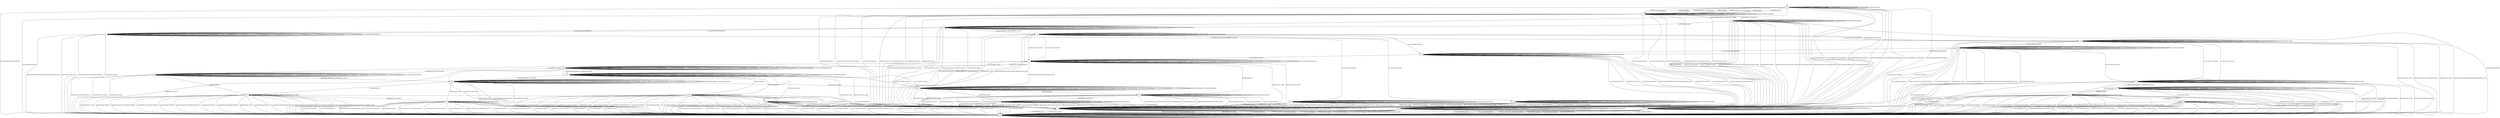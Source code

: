 digraph h6 {
s0 [label="s0"];
s1 [label="s1"];
s2 [label="s2"];
s3 [label="s3"];
s4 [label="s4"];
s5 [label="s5"];
s6 [label="s6"];
s7 [label="s7"];
s8 [label="s8"];
s9 [label="s9"];
s10 [label="s10"];
s11 [label="s11"];
s12 [label="s12"];
s13 [label="s13"];
s14 [label="s14"];
s15 [label="s15"];
s16 [label="s16"];
s17 [label="s17"];
s18 [label="s18"];
s19 [label="s19"];
s20 [label="s20"];
s21 [label="s21"];
s22 [label="s22"];
s23 [label="s23"];
s24 [label="s24"];
s25 [label="s25"];
s26 [label="s26"];
s27 [label="s27"];
s28 [label="s28"];
s29 [label="s29"];
s30 [label="s30"];
s0 -> s1 [label="DISCONNECT/KEXINIT"];
s0 -> s2 [label="KEXINIT/KEXINIT"];
s0 -> s2 [label="SERVICE_REQUEST_AUTH/KEXINIT"];
s0 -> s0 [label="CH_WINDOW_ADJUST/CH_NONE"];
s0 -> s2 [label="DEBUG/KEXINIT"];
s0 -> s1 [label="UA_PK_OK/KEXINIT+DISCONNECT"];
s0 -> s2 [label="SERVICE_REQUEST_CONN/KEXINIT"];
s0 -> s1 [label="UA_NONE/KEXINIT+DISCONNECT"];
s0 -> s0 [label="CH_EXTENDED_DATA/CH_NONE"];
s0 -> s1 [label="NEWKEYS/KEXINIT"];
s0 -> s1 [label="UA_PK_NOK/KEXINIT+DISCONNECT"];
s0 -> s3 [label="CH_OPEN/KEXINIT+DISCONNECT"];
s0 -> s0 [label="CH_CLOSE/CH_NONE"];
s0 -> s0 [label="CH_REQUEST_PTY/CH_NONE"];
s0 -> s2 [label="KEX30/KEXINIT"];
s0 -> s2 [label="IGNORE/KEXINIT"];
s0 -> s0 [label="CH_EOF/CH_NONE"];
s0 -> s0 [label="CH_DATA/CH_NONE"];
s0 -> s2 [label="UNIMPLEMENTED/KEXINIT"];
s0 -> s1 [label="UA_PW_OK/KEXINIT+DISCONNECT"];
s0 -> s1 [label="UA_PW_NOK/KEXINIT+DISCONNECT"];
s0 -> s4 [label="REKEY/KEXINIT|KEX31+NEWKEYS|NO_RESP"];
s1 -> s1 [label="DISCONNECT/NO_CONN"];
s1 -> s1 [label="KEXINIT/NO_CONN"];
s1 -> s1 [label="SERVICE_REQUEST_AUTH/NO_CONN"];
s1 -> s1 [label="CH_WINDOW_ADJUST/CH_NONE"];
s1 -> s1 [label="DEBUG/NO_CONN"];
s1 -> s1 [label="UA_PK_OK/NO_CONN"];
s1 -> s1 [label="SERVICE_REQUEST_CONN/NO_CONN"];
s1 -> s1 [label="UA_NONE/NO_CONN"];
s1 -> s1 [label="CH_EXTENDED_DATA/CH_NONE"];
s1 -> s1 [label="NEWKEYS/NO_CONN"];
s1 -> s1 [label="UA_PK_NOK/NO_CONN"];
s1 -> s3 [label="CH_OPEN/NO_CONN"];
s1 -> s1 [label="CH_CLOSE/CH_NONE"];
s1 -> s1 [label="CH_REQUEST_PTY/CH_NONE"];
s1 -> s1 [label="KEX30/NO_CONN"];
s1 -> s1 [label="IGNORE/NO_CONN"];
s1 -> s1 [label="CH_EOF/CH_NONE"];
s1 -> s1 [label="CH_DATA/CH_NONE"];
s1 -> s1 [label="UNIMPLEMENTED/NO_CONN"];
s1 -> s1 [label="UA_PW_OK/NO_CONN"];
s1 -> s1 [label="UA_PW_NOK/NO_CONN"];
s1 -> s1 [label="REKEY/NO_CONN|NO_CONN|NO_CONN"];
s2 -> s1 [label="DISCONNECT/NO_CONN"];
s2 -> s1 [label="KEXINIT/DISCONNECT"];
s2 -> s1 [label="SERVICE_REQUEST_AUTH/DISCONNECT"];
s2 -> s2 [label="CH_WINDOW_ADJUST/CH_NONE"];
s2 -> s2 [label="DEBUG/NO_RESP"];
s2 -> s1 [label="UA_PK_OK/DISCONNECT"];
s2 -> s1 [label="SERVICE_REQUEST_CONN/DISCONNECT"];
s2 -> s1 [label="UA_NONE/DISCONNECT"];
s2 -> s2 [label="CH_EXTENDED_DATA/CH_NONE"];
s2 -> s1 [label="NEWKEYS/NO_CONN"];
s2 -> s1 [label="UA_PK_NOK/DISCONNECT"];
s2 -> s3 [label="CH_OPEN/DISCONNECT"];
s2 -> s2 [label="CH_CLOSE/CH_NONE"];
s2 -> s2 [label="CH_REQUEST_PTY/CH_NONE"];
s2 -> s5 [label="KEX30/KEX31+NEWKEYS"];
s2 -> s2 [label="IGNORE/NO_RESP"];
s2 -> s2 [label="CH_EOF/CH_NONE"];
s2 -> s2 [label="CH_DATA/CH_NONE"];
s2 -> s2 [label="UNIMPLEMENTED/NO_RESP"];
s2 -> s1 [label="UA_PW_OK/DISCONNECT"];
s2 -> s1 [label="UA_PW_NOK/DISCONNECT"];
s2 -> s1 [label="REKEY/DISCONNECT|NO_CONN|NO_CONN"];
s3 -> s3 [label="DISCONNECT/NO_CONN"];
s3 -> s3 [label="KEXINIT/NO_CONN"];
s3 -> s3 [label="SERVICE_REQUEST_AUTH/NO_CONN"];
s3 -> s3 [label="CH_WINDOW_ADJUST/NO_CONN"];
s3 -> s3 [label="DEBUG/NO_CONN"];
s3 -> s3 [label="UA_PK_OK/NO_CONN"];
s3 -> s3 [label="SERVICE_REQUEST_CONN/NO_CONN"];
s3 -> s3 [label="UA_NONE/NO_CONN"];
s3 -> s3 [label="CH_EXTENDED_DATA/NO_CONN"];
s3 -> s3 [label="NEWKEYS/NO_CONN"];
s3 -> s3 [label="UA_PK_NOK/NO_CONN"];
s3 -> s3 [label="CH_OPEN/CH_MAX"];
s3 -> s1 [label="CH_CLOSE/NO_CONN"];
s3 -> s3 [label="CH_REQUEST_PTY/NO_CONN"];
s3 -> s3 [label="KEX30/NO_CONN"];
s3 -> s3 [label="IGNORE/NO_CONN"];
s3 -> s3 [label="CH_EOF/NO_CONN"];
s3 -> s3 [label="CH_DATA/NO_CONN"];
s3 -> s3 [label="UNIMPLEMENTED/NO_CONN"];
s3 -> s3 [label="UA_PW_OK/NO_CONN"];
s3 -> s3 [label="UA_PW_NOK/NO_CONN"];
s3 -> s3 [label="REKEY/NO_CONN|NO_CONN|NO_CONN"];
s4 -> s1 [label="DISCONNECT/NO_CONN"];
s4 -> s4 [label="KEXINIT/UNIMPLEMENTED"];
s4 -> s6 [label="SERVICE_REQUEST_AUTH/SERVICE_ACCEPT"];
s4 -> s4 [label="CH_WINDOW_ADJUST/CH_NONE"];
s4 -> s4 [label="DEBUG/NO_RESP"];
s4 -> s4 [label="UA_PK_OK/UNIMPLEMENTED"];
s4 -> s1 [label="SERVICE_REQUEST_CONN/DISCONNECT"];
s4 -> s4 [label="UA_NONE/UNIMPLEMENTED"];
s4 -> s4 [label="CH_EXTENDED_DATA/CH_NONE"];
s4 -> s1 [label="NEWKEYS/NO_CONN"];
s4 -> s4 [label="UA_PK_NOK/UNIMPLEMENTED"];
s4 -> s7 [label="CH_OPEN/UNIMPLEMENTED"];
s4 -> s4 [label="CH_CLOSE/CH_NONE"];
s4 -> s4 [label="CH_REQUEST_PTY/CH_NONE"];
s4 -> s4 [label="KEX30/UNIMPLEMENTED"];
s4 -> s4 [label="IGNORE/NO_RESP"];
s4 -> s4 [label="CH_EOF/CH_NONE"];
s4 -> s4 [label="CH_DATA/CH_NONE"];
s4 -> s4 [label="UNIMPLEMENTED/NO_RESP"];
s4 -> s4 [label="UA_PW_OK/UNIMPLEMENTED"];
s4 -> s4 [label="UA_PW_NOK/UNIMPLEMENTED"];
s4 -> s1 [label="REKEY/UNIMPLEMENTED|UNIMPLEMENTED|NO_CONN"];
s5 -> s1 [label="DISCONNECT/NO_CONN"];
s5 -> s1 [label="KEXINIT/DISCONNECT"];
s5 -> s1 [label="SERVICE_REQUEST_AUTH/DISCONNECT"];
s5 -> s5 [label="CH_WINDOW_ADJUST/CH_NONE"];
s5 -> s5 [label="DEBUG/NO_RESP"];
s5 -> s1 [label="UA_PK_OK/DISCONNECT"];
s5 -> s1 [label="SERVICE_REQUEST_CONN/DISCONNECT"];
s5 -> s1 [label="UA_NONE/DISCONNECT"];
s5 -> s5 [label="CH_EXTENDED_DATA/CH_NONE"];
s5 -> s4 [label="NEWKEYS/NO_RESP"];
s5 -> s1 [label="UA_PK_NOK/DISCONNECT"];
s5 -> s3 [label="CH_OPEN/DISCONNECT"];
s5 -> s5 [label="CH_CLOSE/CH_NONE"];
s5 -> s5 [label="CH_REQUEST_PTY/CH_NONE"];
s5 -> s1 [label="KEX30/DISCONNECT"];
s5 -> s5 [label="IGNORE/NO_RESP"];
s5 -> s5 [label="CH_EOF/CH_NONE"];
s5 -> s5 [label="CH_DATA/CH_NONE"];
s5 -> s5 [label="UNIMPLEMENTED/NO_RESP"];
s5 -> s1 [label="UA_PW_OK/DISCONNECT"];
s5 -> s1 [label="UA_PW_NOK/DISCONNECT"];
s5 -> s1 [label="REKEY/DISCONNECT|NO_CONN|NO_CONN"];
s6 -> s1 [label="DISCONNECT/NO_CONN"];
s6 -> s6 [label="KEXINIT/UNIMPLEMENTED"];
s6 -> s6 [label="SERVICE_REQUEST_AUTH/SERVICE_ACCEPT"];
s6 -> s6 [label="CH_WINDOW_ADJUST/CH_NONE"];
s6 -> s6 [label="DEBUG/NO_RESP"];
s6 -> s8 [label="UA_PK_OK/UA_SUCCESS"];
s6 -> s1 [label="SERVICE_REQUEST_CONN/DISCONNECT"];
s6 -> s9 [label="UA_NONE/UA_FAILURE"];
s6 -> s6 [label="CH_EXTENDED_DATA/CH_NONE"];
s6 -> s1 [label="NEWKEYS/NO_CONN"];
s6 -> s10 [label="UA_PK_NOK/UA_FAILURE"];
s6 -> s11 [label="CH_OPEN/UNIMPLEMENTED"];
s6 -> s6 [label="CH_CLOSE/CH_NONE"];
s6 -> s6 [label="CH_REQUEST_PTY/CH_NONE"];
s6 -> s6 [label="KEX30/UNIMPLEMENTED"];
s6 -> s6 [label="IGNORE/NO_RESP"];
s6 -> s6 [label="CH_EOF/CH_NONE"];
s6 -> s6 [label="CH_DATA/CH_NONE"];
s6 -> s6 [label="UNIMPLEMENTED/NO_RESP"];
s6 -> s8 [label="UA_PW_OK/UA_SUCCESS"];
s6 -> s12 [label="UA_PW_NOK/UA_FAILURE"];
s6 -> s1 [label="REKEY/UNIMPLEMENTED|UNIMPLEMENTED|NO_CONN"];
s7 -> s3 [label="DISCONNECT/NO_CONN"];
s7 -> s7 [label="KEXINIT/UNIMPLEMENTED"];
s7 -> s11 [label="SERVICE_REQUEST_AUTH/SERVICE_ACCEPT"];
s7 -> s7 [label="CH_WINDOW_ADJUST/UNIMPLEMENTED"];
s7 -> s7 [label="DEBUG/NO_RESP"];
s7 -> s7 [label="UA_PK_OK/UNIMPLEMENTED"];
s7 -> s3 [label="SERVICE_REQUEST_CONN/DISCONNECT"];
s7 -> s7 [label="UA_NONE/UNIMPLEMENTED"];
s7 -> s7 [label="CH_EXTENDED_DATA/UNIMPLEMENTED"];
s7 -> s3 [label="NEWKEYS/NO_CONN"];
s7 -> s7 [label="UA_PK_NOK/UNIMPLEMENTED"];
s7 -> s7 [label="CH_OPEN/CH_MAX"];
s7 -> s4 [label="CH_CLOSE/UNIMPLEMENTED"];
s7 -> s7 [label="CH_REQUEST_PTY/UNIMPLEMENTED"];
s7 -> s7 [label="KEX30/UNIMPLEMENTED"];
s7 -> s7 [label="IGNORE/NO_RESP"];
s7 -> s7 [label="CH_EOF/UNIMPLEMENTED"];
s7 -> s7 [label="CH_DATA/UNIMPLEMENTED"];
s7 -> s7 [label="UNIMPLEMENTED/NO_RESP"];
s7 -> s7 [label="UA_PW_OK/UNIMPLEMENTED"];
s7 -> s7 [label="UA_PW_NOK/UNIMPLEMENTED"];
s7 -> s3 [label="REKEY/UNIMPLEMENTED|UNIMPLEMENTED|NO_CONN"];
s8 -> s1 [label="DISCONNECT/NO_CONN"];
s8 -> s25 [label="KEXINIT/KEXINIT"];
s8 -> s8 [label="SERVICE_REQUEST_AUTH/UNIMPLEMENTED"];
s8 -> s8 [label="CH_WINDOW_ADJUST/CH_NONE"];
s8 -> s8 [label="DEBUG/NO_RESP"];
s8 -> s8 [label="UA_PK_OK/UNIMPLEMENTED"];
s8 -> s8 [label="SERVICE_REQUEST_CONN/UNIMPLEMENTED"];
s8 -> s8 [label="UA_NONE/UNIMPLEMENTED"];
s8 -> s8 [label="CH_EXTENDED_DATA/CH_NONE"];
s8 -> s1 [label="NEWKEYS/NO_CONN"];
s8 -> s8 [label="UA_PK_NOK/UNIMPLEMENTED"];
s8 -> s13 [label="CH_OPEN/CH_OPEN_SUCCESS"];
s8 -> s8 [label="CH_CLOSE/CH_NONE"];
s8 -> s8 [label="CH_REQUEST_PTY/CH_NONE"];
s8 -> s8 [label="KEX30/UNIMPLEMENTED"];
s8 -> s8 [label="IGNORE/NO_RESP"];
s8 -> s8 [label="CH_EOF/CH_NONE"];
s8 -> s8 [label="CH_DATA/CH_NONE"];
s8 -> s8 [label="UNIMPLEMENTED/NO_RESP"];
s8 -> s8 [label="UA_PW_OK/UNIMPLEMENTED"];
s8 -> s8 [label="UA_PW_NOK/UNIMPLEMENTED"];
s8 -> s14 [label="REKEY/KEXINIT|KEX31+NEWKEYS|NO_RESP"];
s9 -> s1 [label="DISCONNECT/NO_CONN"];
s9 -> s9 [label="KEXINIT/UNIMPLEMENTED"];
s9 -> s9 [label="SERVICE_REQUEST_AUTH/SERVICE_ACCEPT"];
s9 -> s9 [label="CH_WINDOW_ADJUST/CH_NONE"];
s9 -> s9 [label="DEBUG/NO_RESP"];
s9 -> s1 [label="UA_PK_OK/DISCONNECT"];
s9 -> s1 [label="SERVICE_REQUEST_CONN/DISCONNECT"];
s9 -> s9 [label="UA_NONE/UA_FAILURE"];
s9 -> s9 [label="CH_EXTENDED_DATA/CH_NONE"];
s9 -> s1 [label="NEWKEYS/NO_CONN"];
s9 -> s1 [label="UA_PK_NOK/DISCONNECT"];
s9 -> s15 [label="CH_OPEN/UNIMPLEMENTED"];
s9 -> s9 [label="CH_CLOSE/CH_NONE"];
s9 -> s9 [label="CH_REQUEST_PTY/CH_NONE"];
s9 -> s9 [label="KEX30/UNIMPLEMENTED"];
s9 -> s9 [label="IGNORE/NO_RESP"];
s9 -> s9 [label="CH_EOF/CH_NONE"];
s9 -> s9 [label="CH_DATA/CH_NONE"];
s9 -> s9 [label="UNIMPLEMENTED/NO_RESP"];
s9 -> s1 [label="UA_PW_OK/DISCONNECT"];
s9 -> s1 [label="UA_PW_NOK/DISCONNECT"];
s9 -> s1 [label="REKEY/UNIMPLEMENTED|UNIMPLEMENTED|NO_CONN"];
s10 -> s1 [label="DISCONNECT/NO_CONN"];
s10 -> s10 [label="KEXINIT/UNIMPLEMENTED"];
s10 -> s10 [label="SERVICE_REQUEST_AUTH/SERVICE_ACCEPT"];
s10 -> s10 [label="CH_WINDOW_ADJUST/CH_NONE"];
s10 -> s10 [label="DEBUG/NO_RESP"];
s10 -> s1 [label="UA_PK_OK/DISCONNECT"];
s10 -> s1 [label="SERVICE_REQUEST_CONN/DISCONNECT"];
s10 -> s1 [label="UA_NONE/DISCONNECT"];
s10 -> s10 [label="CH_EXTENDED_DATA/CH_NONE"];
s10 -> s1 [label="NEWKEYS/NO_CONN"];
s10 -> s10 [label="UA_PK_NOK/UA_FAILURE"];
s10 -> s16 [label="CH_OPEN/UNIMPLEMENTED"];
s10 -> s10 [label="CH_CLOSE/CH_NONE"];
s10 -> s10 [label="CH_REQUEST_PTY/CH_NONE"];
s10 -> s10 [label="KEX30/UNIMPLEMENTED"];
s10 -> s10 [label="IGNORE/NO_RESP"];
s10 -> s10 [label="CH_EOF/CH_NONE"];
s10 -> s10 [label="CH_DATA/CH_NONE"];
s10 -> s10 [label="UNIMPLEMENTED/NO_RESP"];
s10 -> s1 [label="UA_PW_OK/DISCONNECT"];
s10 -> s1 [label="UA_PW_NOK/DISCONNECT"];
s10 -> s1 [label="REKEY/UNIMPLEMENTED|UNIMPLEMENTED|NO_CONN"];
s11 -> s3 [label="DISCONNECT/NO_CONN"];
s11 -> s11 [label="KEXINIT/UNIMPLEMENTED"];
s11 -> s11 [label="SERVICE_REQUEST_AUTH/SERVICE_ACCEPT"];
s11 -> s11 [label="CH_WINDOW_ADJUST/UNIMPLEMENTED"];
s11 -> s11 [label="DEBUG/NO_RESP"];
s11 -> s17 [label="UA_PK_OK/UA_SUCCESS"];
s11 -> s3 [label="SERVICE_REQUEST_CONN/DISCONNECT"];
s11 -> s15 [label="UA_NONE/UA_FAILURE"];
s11 -> s11 [label="CH_EXTENDED_DATA/UNIMPLEMENTED"];
s11 -> s3 [label="NEWKEYS/NO_CONN"];
s11 -> s16 [label="UA_PK_NOK/UA_FAILURE"];
s11 -> s11 [label="CH_OPEN/CH_MAX"];
s11 -> s6 [label="CH_CLOSE/UNIMPLEMENTED"];
s11 -> s11 [label="CH_REQUEST_PTY/UNIMPLEMENTED"];
s11 -> s11 [label="KEX30/UNIMPLEMENTED"];
s11 -> s11 [label="IGNORE/NO_RESP"];
s11 -> s11 [label="CH_EOF/UNIMPLEMENTED"];
s11 -> s11 [label="CH_DATA/UNIMPLEMENTED"];
s11 -> s11 [label="UNIMPLEMENTED/NO_RESP"];
s11 -> s17 [label="UA_PW_OK/UA_SUCCESS"];
s11 -> s18 [label="UA_PW_NOK/UA_FAILURE"];
s11 -> s3 [label="REKEY/UNIMPLEMENTED|UNIMPLEMENTED|NO_CONN"];
s12 -> s1 [label="DISCONNECT/NO_CONN"];
s12 -> s12 [label="KEXINIT/UNIMPLEMENTED"];
s12 -> s12 [label="SERVICE_REQUEST_AUTH/SERVICE_ACCEPT"];
s12 -> s12 [label="CH_WINDOW_ADJUST/CH_NONE"];
s12 -> s12 [label="DEBUG/NO_RESP"];
s12 -> s1 [label="UA_PK_OK/DISCONNECT"];
s12 -> s1 [label="SERVICE_REQUEST_CONN/DISCONNECT"];
s12 -> s1 [label="UA_NONE/DISCONNECT"];
s12 -> s12 [label="CH_EXTENDED_DATA/CH_NONE"];
s12 -> s1 [label="NEWKEYS/NO_CONN"];
s12 -> s1 [label="UA_PK_NOK/DISCONNECT"];
s12 -> s18 [label="CH_OPEN/UNIMPLEMENTED"];
s12 -> s12 [label="CH_CLOSE/CH_NONE"];
s12 -> s12 [label="CH_REQUEST_PTY/CH_NONE"];
s12 -> s12 [label="KEX30/UNIMPLEMENTED"];
s12 -> s12 [label="IGNORE/NO_RESP"];
s12 -> s12 [label="CH_EOF/CH_NONE"];
s12 -> s12 [label="CH_DATA/CH_NONE"];
s12 -> s12 [label="UNIMPLEMENTED/NO_RESP"];
s12 -> s8 [label="UA_PW_OK/UA_SUCCESS"];
s12 -> s12 [label="UA_PW_NOK/UA_FAILURE"];
s12 -> s1 [label="REKEY/UNIMPLEMENTED|UNIMPLEMENTED|NO_CONN"];
s13 -> s3 [label="DISCONNECT/NO_CONN"];
s13 -> s19 [label="KEXINIT/KEXINIT"];
s13 -> s13 [label="SERVICE_REQUEST_AUTH/UNIMPLEMENTED"];
s13 -> s13 [label="CH_WINDOW_ADJUST/NO_RESP"];
s13 -> s13 [label="DEBUG/NO_RESP"];
s13 -> s13 [label="UA_PK_OK/UNIMPLEMENTED"];
s13 -> s13 [label="SERVICE_REQUEST_CONN/UNIMPLEMENTED"];
s13 -> s13 [label="UA_NONE/UNIMPLEMENTED"];
s13 -> s13 [label="CH_EXTENDED_DATA/NO_RESP"];
s13 -> s3 [label="NEWKEYS/NO_CONN"];
s13 -> s13 [label="UA_PK_NOK/UNIMPLEMENTED"];
s13 -> s13 [label="CH_OPEN/CH_MAX"];
s13 -> s8 [label="CH_CLOSE/CH_CLOSE"];
s13 -> s20 [label="CH_REQUEST_PTY/CH_SUCCESS"];
s13 -> s13 [label="KEX30/UNIMPLEMENTED"];
s13 -> s13 [label="IGNORE/NO_RESP"];
s13 -> s13 [label="CH_EOF/NO_RESP"];
s13 -> s13 [label="CH_DATA/NO_RESP"];
s13 -> s13 [label="UNIMPLEMENTED/NO_RESP"];
s13 -> s13 [label="UA_PW_OK/UNIMPLEMENTED"];
s13 -> s13 [label="UA_PW_NOK/UNIMPLEMENTED"];
s13 -> s21 [label="REKEY/KEXINIT|KEX31+NEWKEYS|NO_RESP"];
s14 -> s1 [label="DISCONNECT/NO_CONN"];
s14 -> s25 [label="KEXINIT/KEXINIT"];
s14 -> s14 [label="SERVICE_REQUEST_AUTH/NO_RESP"];
s14 -> s14 [label="CH_WINDOW_ADJUST/CH_NONE"];
s14 -> s14 [label="DEBUG/NO_RESP"];
s14 -> s14 [label="UA_PK_OK/UNIMPLEMENTED"];
s14 -> s14 [label="SERVICE_REQUEST_CONN/NO_RESP"];
s14 -> s14 [label="UA_NONE/UNIMPLEMENTED"];
s14 -> s14 [label="CH_EXTENDED_DATA/CH_NONE"];
s14 -> s1 [label="NEWKEYS/NO_CONN"];
s14 -> s14 [label="UA_PK_NOK/UNIMPLEMENTED"];
s14 -> s21 [label="CH_OPEN/CH_OPEN_SUCCESS"];
s14 -> s14 [label="CH_CLOSE/CH_NONE"];
s14 -> s14 [label="CH_REQUEST_PTY/CH_NONE"];
s14 -> s14 [label="KEX30/NO_RESP"];
s14 -> s14 [label="IGNORE/NO_RESP"];
s14 -> s14 [label="CH_EOF/CH_NONE"];
s14 -> s14 [label="CH_DATA/CH_NONE"];
s14 -> s14 [label="UNIMPLEMENTED/NO_RESP"];
s14 -> s14 [label="UA_PW_OK/UNIMPLEMENTED"];
s14 -> s14 [label="UA_PW_NOK/UNIMPLEMENTED"];
s14 -> s14 [label="REKEY/KEXINIT|KEX31+NEWKEYS|NO_RESP"];
s15 -> s3 [label="DISCONNECT/NO_CONN"];
s15 -> s15 [label="KEXINIT/UNIMPLEMENTED"];
s15 -> s15 [label="SERVICE_REQUEST_AUTH/SERVICE_ACCEPT"];
s15 -> s15 [label="CH_WINDOW_ADJUST/UNIMPLEMENTED"];
s15 -> s15 [label="DEBUG/NO_RESP"];
s15 -> s3 [label="UA_PK_OK/DISCONNECT"];
s15 -> s3 [label="SERVICE_REQUEST_CONN/DISCONNECT"];
s15 -> s15 [label="UA_NONE/UA_FAILURE"];
s15 -> s15 [label="CH_EXTENDED_DATA/UNIMPLEMENTED"];
s15 -> s3 [label="NEWKEYS/NO_CONN"];
s15 -> s3 [label="UA_PK_NOK/DISCONNECT"];
s15 -> s15 [label="CH_OPEN/CH_MAX"];
s15 -> s9 [label="CH_CLOSE/UNIMPLEMENTED"];
s15 -> s15 [label="CH_REQUEST_PTY/UNIMPLEMENTED"];
s15 -> s15 [label="KEX30/UNIMPLEMENTED"];
s15 -> s15 [label="IGNORE/NO_RESP"];
s15 -> s15 [label="CH_EOF/UNIMPLEMENTED"];
s15 -> s15 [label="CH_DATA/UNIMPLEMENTED"];
s15 -> s15 [label="UNIMPLEMENTED/NO_RESP"];
s15 -> s3 [label="UA_PW_OK/DISCONNECT"];
s15 -> s3 [label="UA_PW_NOK/DISCONNECT"];
s15 -> s3 [label="REKEY/UNIMPLEMENTED|UNIMPLEMENTED|NO_CONN"];
s16 -> s3 [label="DISCONNECT/NO_CONN"];
s16 -> s16 [label="KEXINIT/UNIMPLEMENTED"];
s16 -> s16 [label="SERVICE_REQUEST_AUTH/SERVICE_ACCEPT"];
s16 -> s16 [label="CH_WINDOW_ADJUST/UNIMPLEMENTED"];
s16 -> s16 [label="DEBUG/NO_RESP"];
s16 -> s3 [label="UA_PK_OK/DISCONNECT"];
s16 -> s3 [label="SERVICE_REQUEST_CONN/DISCONNECT"];
s16 -> s3 [label="UA_NONE/DISCONNECT"];
s16 -> s16 [label="CH_EXTENDED_DATA/UNIMPLEMENTED"];
s16 -> s3 [label="NEWKEYS/NO_CONN"];
s16 -> s16 [label="UA_PK_NOK/UA_FAILURE"];
s16 -> s16 [label="CH_OPEN/CH_MAX"];
s16 -> s10 [label="CH_CLOSE/UNIMPLEMENTED"];
s16 -> s16 [label="CH_REQUEST_PTY/UNIMPLEMENTED"];
s16 -> s16 [label="KEX30/UNIMPLEMENTED"];
s16 -> s16 [label="IGNORE/NO_RESP"];
s16 -> s16 [label="CH_EOF/UNIMPLEMENTED"];
s16 -> s16 [label="CH_DATA/UNIMPLEMENTED"];
s16 -> s16 [label="UNIMPLEMENTED/NO_RESP"];
s16 -> s3 [label="UA_PW_OK/DISCONNECT"];
s16 -> s3 [label="UA_PW_NOK/DISCONNECT"];
s16 -> s3 [label="REKEY/UNIMPLEMENTED|UNIMPLEMENTED|NO_CONN"];
s17 -> s3 [label="DISCONNECT/NO_CONN"];
s17 -> s27 [label="KEXINIT/KEXINIT"];
s17 -> s17 [label="SERVICE_REQUEST_AUTH/UNIMPLEMENTED"];
s17 -> s17 [label="CH_WINDOW_ADJUST/NO_RESP"];
s17 -> s17 [label="DEBUG/NO_RESP"];
s17 -> s17 [label="UA_PK_OK/UNIMPLEMENTED"];
s17 -> s17 [label="SERVICE_REQUEST_CONN/UNIMPLEMENTED"];
s17 -> s17 [label="UA_NONE/UNIMPLEMENTED"];
s17 -> s3 [label="CH_EXTENDED_DATA/DISCONNECT"];
s17 -> s3 [label="NEWKEYS/NO_CONN"];
s17 -> s17 [label="UA_PK_NOK/UNIMPLEMENTED"];
s17 -> s17 [label="CH_OPEN/CH_MAX"];
s17 -> s1 [label="CH_CLOSE/DISCONNECT"];
s17 -> s3 [label="CH_REQUEST_PTY/DISCONNECT"];
s17 -> s17 [label="KEX30/UNIMPLEMENTED"];
s17 -> s17 [label="IGNORE/NO_RESP"];
s17 -> s3 [label="CH_EOF/DISCONNECT"];
s17 -> s3 [label="CH_DATA/DISCONNECT"];
s17 -> s17 [label="UNIMPLEMENTED/NO_RESP"];
s17 -> s17 [label="UA_PW_OK/UNIMPLEMENTED"];
s17 -> s17 [label="UA_PW_NOK/UNIMPLEMENTED"];
s17 -> s22 [label="REKEY/KEXINIT|KEX31+NEWKEYS|NO_RESP"];
s18 -> s3 [label="DISCONNECT/NO_CONN"];
s18 -> s18 [label="KEXINIT/UNIMPLEMENTED"];
s18 -> s18 [label="SERVICE_REQUEST_AUTH/SERVICE_ACCEPT"];
s18 -> s18 [label="CH_WINDOW_ADJUST/UNIMPLEMENTED"];
s18 -> s18 [label="DEBUG/NO_RESP"];
s18 -> s3 [label="UA_PK_OK/DISCONNECT"];
s18 -> s3 [label="SERVICE_REQUEST_CONN/DISCONNECT"];
s18 -> s3 [label="UA_NONE/DISCONNECT"];
s18 -> s18 [label="CH_EXTENDED_DATA/UNIMPLEMENTED"];
s18 -> s3 [label="NEWKEYS/NO_CONN"];
s18 -> s3 [label="UA_PK_NOK/DISCONNECT"];
s18 -> s18 [label="CH_OPEN/CH_MAX"];
s18 -> s12 [label="CH_CLOSE/UNIMPLEMENTED"];
s18 -> s18 [label="CH_REQUEST_PTY/UNIMPLEMENTED"];
s18 -> s18 [label="KEX30/UNIMPLEMENTED"];
s18 -> s18 [label="IGNORE/NO_RESP"];
s18 -> s18 [label="CH_EOF/UNIMPLEMENTED"];
s18 -> s18 [label="CH_DATA/UNIMPLEMENTED"];
s18 -> s18 [label="UNIMPLEMENTED/NO_RESP"];
s18 -> s17 [label="UA_PW_OK/UA_SUCCESS"];
s18 -> s18 [label="UA_PW_NOK/UA_FAILURE"];
s18 -> s3 [label="REKEY/UNIMPLEMENTED|UNIMPLEMENTED|NO_CONN"];
s19 -> s3 [label="DISCONNECT/NO_CONN"];
s19 -> s3 [label="KEXINIT/DISCONNECT"];
s19 -> s3 [label="SERVICE_REQUEST_AUTH/DISCONNECT"];
s19 -> s3 [label="CH_WINDOW_ADJUST/DISCONNECT"];
s19 -> s19 [label="DEBUG/NO_RESP"];
s19 -> s3 [label="UA_PK_OK/DISCONNECT"];
s19 -> s3 [label="SERVICE_REQUEST_CONN/DISCONNECT"];
s19 -> s3 [label="UA_NONE/DISCONNECT"];
s19 -> s3 [label="CH_EXTENDED_DATA/DISCONNECT"];
s19 -> s3 [label="NEWKEYS/NO_CONN"];
s19 -> s3 [label="UA_PK_NOK/DISCONNECT"];
s19 -> s19 [label="CH_OPEN/CH_MAX"];
s19 -> s1 [label="CH_CLOSE/DISCONNECT"];
s19 -> s3 [label="CH_REQUEST_PTY/DISCONNECT"];
s19 -> s23 [label="KEX30/KEX31+NEWKEYS"];
s19 -> s19 [label="IGNORE/NO_RESP"];
s19 -> s3 [label="CH_EOF/DISCONNECT"];
s19 -> s3 [label="CH_DATA/DISCONNECT"];
s19 -> s19 [label="UNIMPLEMENTED/NO_RESP"];
s19 -> s3 [label="UA_PW_OK/DISCONNECT"];
s19 -> s3 [label="UA_PW_NOK/DISCONNECT"];
s19 -> s3 [label="REKEY/DISCONNECT|NO_CONN|NO_CONN"];
s20 -> s3 [label="DISCONNECT/NO_CONN"];
s20 -> s29 [label="KEXINIT/KEXINIT"];
s20 -> s20 [label="SERVICE_REQUEST_AUTH/UNIMPLEMENTED"];
s20 -> s20 [label="CH_WINDOW_ADJUST/NO_RESP"];
s20 -> s20 [label="DEBUG/NO_RESP"];
s20 -> s20 [label="UA_PK_OK/UNIMPLEMENTED"];
s20 -> s20 [label="SERVICE_REQUEST_CONN/UNIMPLEMENTED"];
s20 -> s20 [label="UA_NONE/UNIMPLEMENTED"];
s20 -> s20 [label="CH_EXTENDED_DATA/NO_RESP"];
s20 -> s3 [label="NEWKEYS/NO_CONN"];
s20 -> s20 [label="UA_PK_NOK/UNIMPLEMENTED"];
s20 -> s20 [label="CH_OPEN/CH_MAX"];
s20 -> s8 [label="CH_CLOSE/CH_CLOSE"];
s20 -> s3 [label="CH_REQUEST_PTY/DISCONNECT"];
s20 -> s20 [label="KEX30/UNIMPLEMENTED"];
s20 -> s20 [label="IGNORE/NO_RESP"];
s20 -> s20 [label="CH_EOF/NO_RESP"];
s20 -> s20 [label="CH_DATA/NO_RESP"];
s20 -> s20 [label="UNIMPLEMENTED/NO_RESP"];
s20 -> s20 [label="UA_PW_OK/UNIMPLEMENTED"];
s20 -> s20 [label="UA_PW_NOK/UNIMPLEMENTED"];
s20 -> s24 [label="REKEY/KEXINIT|KEX31+NEWKEYS|NO_RESP"];
s21 -> s3 [label="DISCONNECT/NO_CONN"];
s21 -> s19 [label="KEXINIT/KEXINIT"];
s21 -> s21 [label="SERVICE_REQUEST_AUTH/NO_RESP"];
s21 -> s21 [label="CH_WINDOW_ADJUST/NO_RESP"];
s21 -> s21 [label="DEBUG/NO_RESP"];
s21 -> s21 [label="UA_PK_OK/UNIMPLEMENTED"];
s21 -> s21 [label="SERVICE_REQUEST_CONN/NO_RESP"];
s21 -> s21 [label="UA_NONE/UNIMPLEMENTED"];
s21 -> s21 [label="CH_EXTENDED_DATA/NO_RESP"];
s21 -> s3 [label="NEWKEYS/NO_CONN"];
s21 -> s21 [label="UA_PK_NOK/UNIMPLEMENTED"];
s21 -> s21 [label="CH_OPEN/CH_MAX"];
s21 -> s14 [label="CH_CLOSE/CH_CLOSE"];
s21 -> s24 [label="CH_REQUEST_PTY/CH_SUCCESS"];
s21 -> s21 [label="KEX30/NO_RESP"];
s21 -> s21 [label="IGNORE/NO_RESP"];
s21 -> s21 [label="CH_EOF/NO_RESP"];
s21 -> s21 [label="CH_DATA/NO_RESP"];
s21 -> s21 [label="UNIMPLEMENTED/NO_RESP"];
s21 -> s21 [label="UA_PW_OK/UNIMPLEMENTED"];
s21 -> s21 [label="UA_PW_NOK/UNIMPLEMENTED"];
s21 -> s21 [label="REKEY/KEXINIT|KEX31+NEWKEYS|NO_RESP"];
s22 -> s3 [label="DISCONNECT/NO_CONN"];
s22 -> s27 [label="KEXINIT/KEXINIT"];
s22 -> s22 [label="SERVICE_REQUEST_AUTH/NO_RESP"];
s22 -> s22 [label="CH_WINDOW_ADJUST/NO_RESP"];
s22 -> s22 [label="DEBUG/NO_RESP"];
s22 -> s22 [label="UA_PK_OK/UNIMPLEMENTED"];
s22 -> s22 [label="SERVICE_REQUEST_CONN/NO_RESP"];
s22 -> s22 [label="UA_NONE/UNIMPLEMENTED"];
s22 -> s3 [label="CH_EXTENDED_DATA/DISCONNECT"];
s22 -> s3 [label="NEWKEYS/NO_CONN"];
s22 -> s22 [label="UA_PK_NOK/UNIMPLEMENTED"];
s22 -> s22 [label="CH_OPEN/CH_MAX"];
s22 -> s1 [label="CH_CLOSE/DISCONNECT"];
s22 -> s3 [label="CH_REQUEST_PTY/DISCONNECT"];
s22 -> s22 [label="KEX30/NO_RESP"];
s22 -> s22 [label="IGNORE/NO_RESP"];
s22 -> s3 [label="CH_EOF/DISCONNECT"];
s22 -> s3 [label="CH_DATA/DISCONNECT"];
s22 -> s22 [label="UNIMPLEMENTED/NO_RESP"];
s22 -> s22 [label="UA_PW_OK/UNIMPLEMENTED"];
s22 -> s22 [label="UA_PW_NOK/UNIMPLEMENTED"];
s22 -> s22 [label="REKEY/KEXINIT|KEX31+NEWKEYS|NO_RESP"];
s23 -> s3 [label="DISCONNECT/NO_CONN"];
s23 -> s3 [label="KEXINIT/DISCONNECT"];
s23 -> s3 [label="SERVICE_REQUEST_AUTH/DISCONNECT"];
s23 -> s3 [label="CH_WINDOW_ADJUST/DISCONNECT"];
s23 -> s23 [label="DEBUG/NO_RESP"];
s23 -> s3 [label="UA_PK_OK/DISCONNECT"];
s23 -> s3 [label="SERVICE_REQUEST_CONN/DISCONNECT"];
s23 -> s3 [label="UA_NONE/DISCONNECT"];
s23 -> s3 [label="CH_EXTENDED_DATA/DISCONNECT"];
s23 -> s21 [label="NEWKEYS/NO_RESP"];
s23 -> s3 [label="UA_PK_NOK/DISCONNECT"];
s23 -> s23 [label="CH_OPEN/CH_MAX"];
s23 -> s1 [label="CH_CLOSE/DISCONNECT"];
s23 -> s3 [label="CH_REQUEST_PTY/DISCONNECT"];
s23 -> s3 [label="KEX30/DISCONNECT"];
s23 -> s23 [label="IGNORE/NO_RESP"];
s23 -> s3 [label="CH_EOF/DISCONNECT"];
s23 -> s3 [label="CH_DATA/DISCONNECT"];
s23 -> s23 [label="UNIMPLEMENTED/NO_RESP"];
s23 -> s3 [label="UA_PW_OK/DISCONNECT"];
s23 -> s3 [label="UA_PW_NOK/DISCONNECT"];
s23 -> s3 [label="REKEY/DISCONNECT|NO_CONN|NO_CONN"];
s24 -> s3 [label="DISCONNECT/NO_CONN"];
s24 -> s29 [label="KEXINIT/KEXINIT"];
s24 -> s24 [label="SERVICE_REQUEST_AUTH/NO_RESP"];
s24 -> s24 [label="CH_WINDOW_ADJUST/NO_RESP"];
s24 -> s24 [label="DEBUG/NO_RESP"];
s24 -> s24 [label="UA_PK_OK/UNIMPLEMENTED"];
s24 -> s24 [label="SERVICE_REQUEST_CONN/NO_RESP"];
s24 -> s24 [label="UA_NONE/UNIMPLEMENTED"];
s24 -> s24 [label="CH_EXTENDED_DATA/NO_RESP"];
s24 -> s3 [label="NEWKEYS/NO_CONN"];
s24 -> s24 [label="UA_PK_NOK/UNIMPLEMENTED"];
s24 -> s24 [label="CH_OPEN/CH_MAX"];
s24 -> s14 [label="CH_CLOSE/CH_CLOSE"];
s24 -> s3 [label="CH_REQUEST_PTY/DISCONNECT"];
s24 -> s24 [label="KEX30/NO_RESP"];
s24 -> s24 [label="IGNORE/NO_RESP"];
s24 -> s24 [label="CH_EOF/NO_RESP"];
s24 -> s24 [label="CH_DATA/NO_RESP"];
s24 -> s24 [label="UNIMPLEMENTED/NO_RESP"];
s24 -> s24 [label="UA_PW_OK/UNIMPLEMENTED"];
s24 -> s24 [label="UA_PW_NOK/UNIMPLEMENTED"];
s24 -> s24 [label="REKEY/KEXINIT|KEX31+NEWKEYS|NO_RESP"];
s25 -> s1 [label="DISCONNECT/NO_CONN"];
s25 -> s1 [label="KEXINIT/DISCONNECT"];
s25 -> s1 [label="SERVICE_REQUEST_AUTH/DISCONNECT"];
s25 -> s25 [label="CH_WINDOW_ADJUST/CH_NONE"];
s25 -> s25 [label="DEBUG/NO_RESP"];
s25 -> s1 [label="UA_PK_OK/DISCONNECT"];
s25 -> s1 [label="SERVICE_REQUEST_CONN/DISCONNECT"];
s25 -> s1 [label="UA_NONE/DISCONNECT"];
s25 -> s25 [label="CH_EXTENDED_DATA/CH_NONE"];
s25 -> s1 [label="NEWKEYS/NO_CONN"];
s25 -> s1 [label="UA_PK_NOK/DISCONNECT"];
s25 -> s3 [label="CH_OPEN/DISCONNECT"];
s25 -> s25 [label="CH_CLOSE/CH_NONE"];
s25 -> s25 [label="CH_REQUEST_PTY/CH_NONE"];
s25 -> s26 [label="KEX30/KEX31+NEWKEYS"];
s25 -> s25 [label="IGNORE/NO_RESP"];
s25 -> s25 [label="CH_EOF/CH_NONE"];
s25 -> s25 [label="CH_DATA/CH_NONE"];
s25 -> s25 [label="UNIMPLEMENTED/NO_RESP"];
s25 -> s1 [label="UA_PW_OK/DISCONNECT"];
s25 -> s1 [label="UA_PW_NOK/DISCONNECT"];
s25 -> s1 [label="REKEY/DISCONNECT|NO_CONN|NO_CONN"];
s26 -> s1 [label="DISCONNECT/NO_CONN"];
s26 -> s1 [label="KEXINIT/DISCONNECT"];
s26 -> s1 [label="SERVICE_REQUEST_AUTH/DISCONNECT"];
s26 -> s26 [label="CH_WINDOW_ADJUST/CH_NONE"];
s26 -> s26 [label="DEBUG/NO_RESP"];
s26 -> s1 [label="UA_PK_OK/DISCONNECT"];
s26 -> s1 [label="SERVICE_REQUEST_CONN/DISCONNECT"];
s26 -> s1 [label="UA_NONE/DISCONNECT"];
s26 -> s26 [label="CH_EXTENDED_DATA/CH_NONE"];
s26 -> s14 [label="NEWKEYS/NO_RESP"];
s26 -> s1 [label="UA_PK_NOK/DISCONNECT"];
s26 -> s3 [label="CH_OPEN/DISCONNECT"];
s26 -> s26 [label="CH_CLOSE/CH_NONE"];
s26 -> s26 [label="CH_REQUEST_PTY/CH_NONE"];
s26 -> s1 [label="KEX30/DISCONNECT"];
s26 -> s26 [label="IGNORE/NO_RESP"];
s26 -> s26 [label="CH_EOF/CH_NONE"];
s26 -> s26 [label="CH_DATA/CH_NONE"];
s26 -> s26 [label="UNIMPLEMENTED/NO_RESP"];
s26 -> s1 [label="UA_PW_OK/DISCONNECT"];
s26 -> s1 [label="UA_PW_NOK/DISCONNECT"];
s26 -> s1 [label="REKEY/DISCONNECT|NO_CONN|NO_CONN"];
s27 -> s3 [label="DISCONNECT/NO_CONN"];
s27 -> s3 [label="KEXINIT/DISCONNECT"];
s27 -> s3 [label="SERVICE_REQUEST_AUTH/DISCONNECT"];
s27 -> s3 [label="CH_WINDOW_ADJUST/DISCONNECT"];
s27 -> s27 [label="DEBUG/NO_RESP"];
s27 -> s3 [label="UA_PK_OK/DISCONNECT"];
s27 -> s3 [label="SERVICE_REQUEST_CONN/DISCONNECT"];
s27 -> s3 [label="UA_NONE/DISCONNECT"];
s27 -> s3 [label="CH_EXTENDED_DATA/DISCONNECT"];
s27 -> s3 [label="NEWKEYS/NO_CONN"];
s27 -> s3 [label="UA_PK_NOK/DISCONNECT"];
s27 -> s27 [label="CH_OPEN/CH_MAX"];
s27 -> s1 [label="CH_CLOSE/DISCONNECT"];
s27 -> s3 [label="CH_REQUEST_PTY/DISCONNECT"];
s27 -> s28 [label="KEX30/KEX31+NEWKEYS"];
s27 -> s27 [label="IGNORE/NO_RESP"];
s27 -> s3 [label="CH_EOF/DISCONNECT"];
s27 -> s3 [label="CH_DATA/DISCONNECT"];
s27 -> s27 [label="UNIMPLEMENTED/NO_RESP"];
s27 -> s3 [label="UA_PW_OK/DISCONNECT"];
s27 -> s3 [label="UA_PW_NOK/DISCONNECT"];
s27 -> s3 [label="REKEY/DISCONNECT|NO_CONN|NO_CONN"];
s28 -> s3 [label="DISCONNECT/NO_CONN"];
s28 -> s3 [label="KEXINIT/DISCONNECT"];
s28 -> s3 [label="SERVICE_REQUEST_AUTH/DISCONNECT"];
s28 -> s3 [label="CH_WINDOW_ADJUST/DISCONNECT"];
s28 -> s28 [label="DEBUG/NO_RESP"];
s28 -> s3 [label="UA_PK_OK/DISCONNECT"];
s28 -> s3 [label="SERVICE_REQUEST_CONN/DISCONNECT"];
s28 -> s3 [label="UA_NONE/DISCONNECT"];
s28 -> s3 [label="CH_EXTENDED_DATA/DISCONNECT"];
s28 -> s22 [label="NEWKEYS/NO_RESP"];
s28 -> s3 [label="UA_PK_NOK/DISCONNECT"];
s28 -> s28 [label="CH_OPEN/CH_MAX"];
s28 -> s1 [label="CH_CLOSE/DISCONNECT"];
s28 -> s3 [label="CH_REQUEST_PTY/DISCONNECT"];
s28 -> s3 [label="KEX30/DISCONNECT"];
s28 -> s28 [label="IGNORE/NO_RESP"];
s28 -> s3 [label="CH_EOF/DISCONNECT"];
s28 -> s3 [label="CH_DATA/DISCONNECT"];
s28 -> s28 [label="UNIMPLEMENTED/NO_RESP"];
s28 -> s3 [label="UA_PW_OK/DISCONNECT"];
s28 -> s3 [label="UA_PW_NOK/DISCONNECT"];
s28 -> s3 [label="REKEY/DISCONNECT|NO_CONN|NO_CONN"];
s29 -> s3 [label="DISCONNECT/NO_CONN"];
s29 -> s3 [label="KEXINIT/DISCONNECT"];
s29 -> s3 [label="SERVICE_REQUEST_AUTH/DISCONNECT"];
s29 -> s3 [label="CH_WINDOW_ADJUST/DISCONNECT"];
s29 -> s29 [label="DEBUG/NO_RESP"];
s29 -> s3 [label="UA_PK_OK/DISCONNECT"];
s29 -> s3 [label="SERVICE_REQUEST_CONN/DISCONNECT"];
s29 -> s3 [label="UA_NONE/DISCONNECT"];
s29 -> s3 [label="CH_EXTENDED_DATA/DISCONNECT"];
s29 -> s3 [label="NEWKEYS/NO_CONN"];
s29 -> s3 [label="UA_PK_NOK/DISCONNECT"];
s29 -> s29 [label="CH_OPEN/CH_MAX"];
s29 -> s1 [label="CH_CLOSE/DISCONNECT"];
s29 -> s3 [label="CH_REQUEST_PTY/DISCONNECT"];
s29 -> s30 [label="KEX30/KEX31+NEWKEYS"];
s29 -> s29 [label="IGNORE/NO_RESP"];
s29 -> s3 [label="CH_EOF/DISCONNECT"];
s29 -> s3 [label="CH_DATA/DISCONNECT"];
s29 -> s29 [label="UNIMPLEMENTED/NO_RESP"];
s29 -> s3 [label="UA_PW_OK/DISCONNECT"];
s29 -> s3 [label="UA_PW_NOK/DISCONNECT"];
s29 -> s3 [label="REKEY/DISCONNECT|NO_CONN|NO_CONN"];
s30 -> s3 [label="DISCONNECT/NO_CONN"];
s30 -> s3 [label="KEXINIT/DISCONNECT"];
s30 -> s3 [label="SERVICE_REQUEST_AUTH/DISCONNECT"];
s30 -> s3 [label="CH_WINDOW_ADJUST/DISCONNECT"];
s30 -> s30 [label="DEBUG/NO_RESP"];
s30 -> s3 [label="UA_PK_OK/DISCONNECT"];
s30 -> s3 [label="SERVICE_REQUEST_CONN/DISCONNECT"];
s30 -> s3 [label="UA_NONE/DISCONNECT"];
s30 -> s3 [label="CH_EXTENDED_DATA/DISCONNECT"];
s30 -> s24 [label="NEWKEYS/NO_RESP"];
s30 -> s3 [label="UA_PK_NOK/DISCONNECT"];
s30 -> s30 [label="CH_OPEN/CH_MAX"];
s30 -> s1 [label="CH_CLOSE/DISCONNECT"];
s30 -> s3 [label="CH_REQUEST_PTY/DISCONNECT"];
s30 -> s3 [label="KEX30/DISCONNECT"];
s30 -> s30 [label="IGNORE/NO_RESP"];
s30 -> s3 [label="CH_EOF/DISCONNECT"];
s30 -> s3 [label="CH_DATA/DISCONNECT"];
s30 -> s30 [label="UNIMPLEMENTED/NO_RESP"];
s30 -> s3 [label="UA_PW_OK/DISCONNECT"];
s30 -> s3 [label="UA_PW_NOK/DISCONNECT"];
s30 -> s3 [label="REKEY/DISCONNECT|NO_CONN|NO_CONN"];
__start0 [shape=none, label=""];
__start0 -> s0 [label=""];
}
